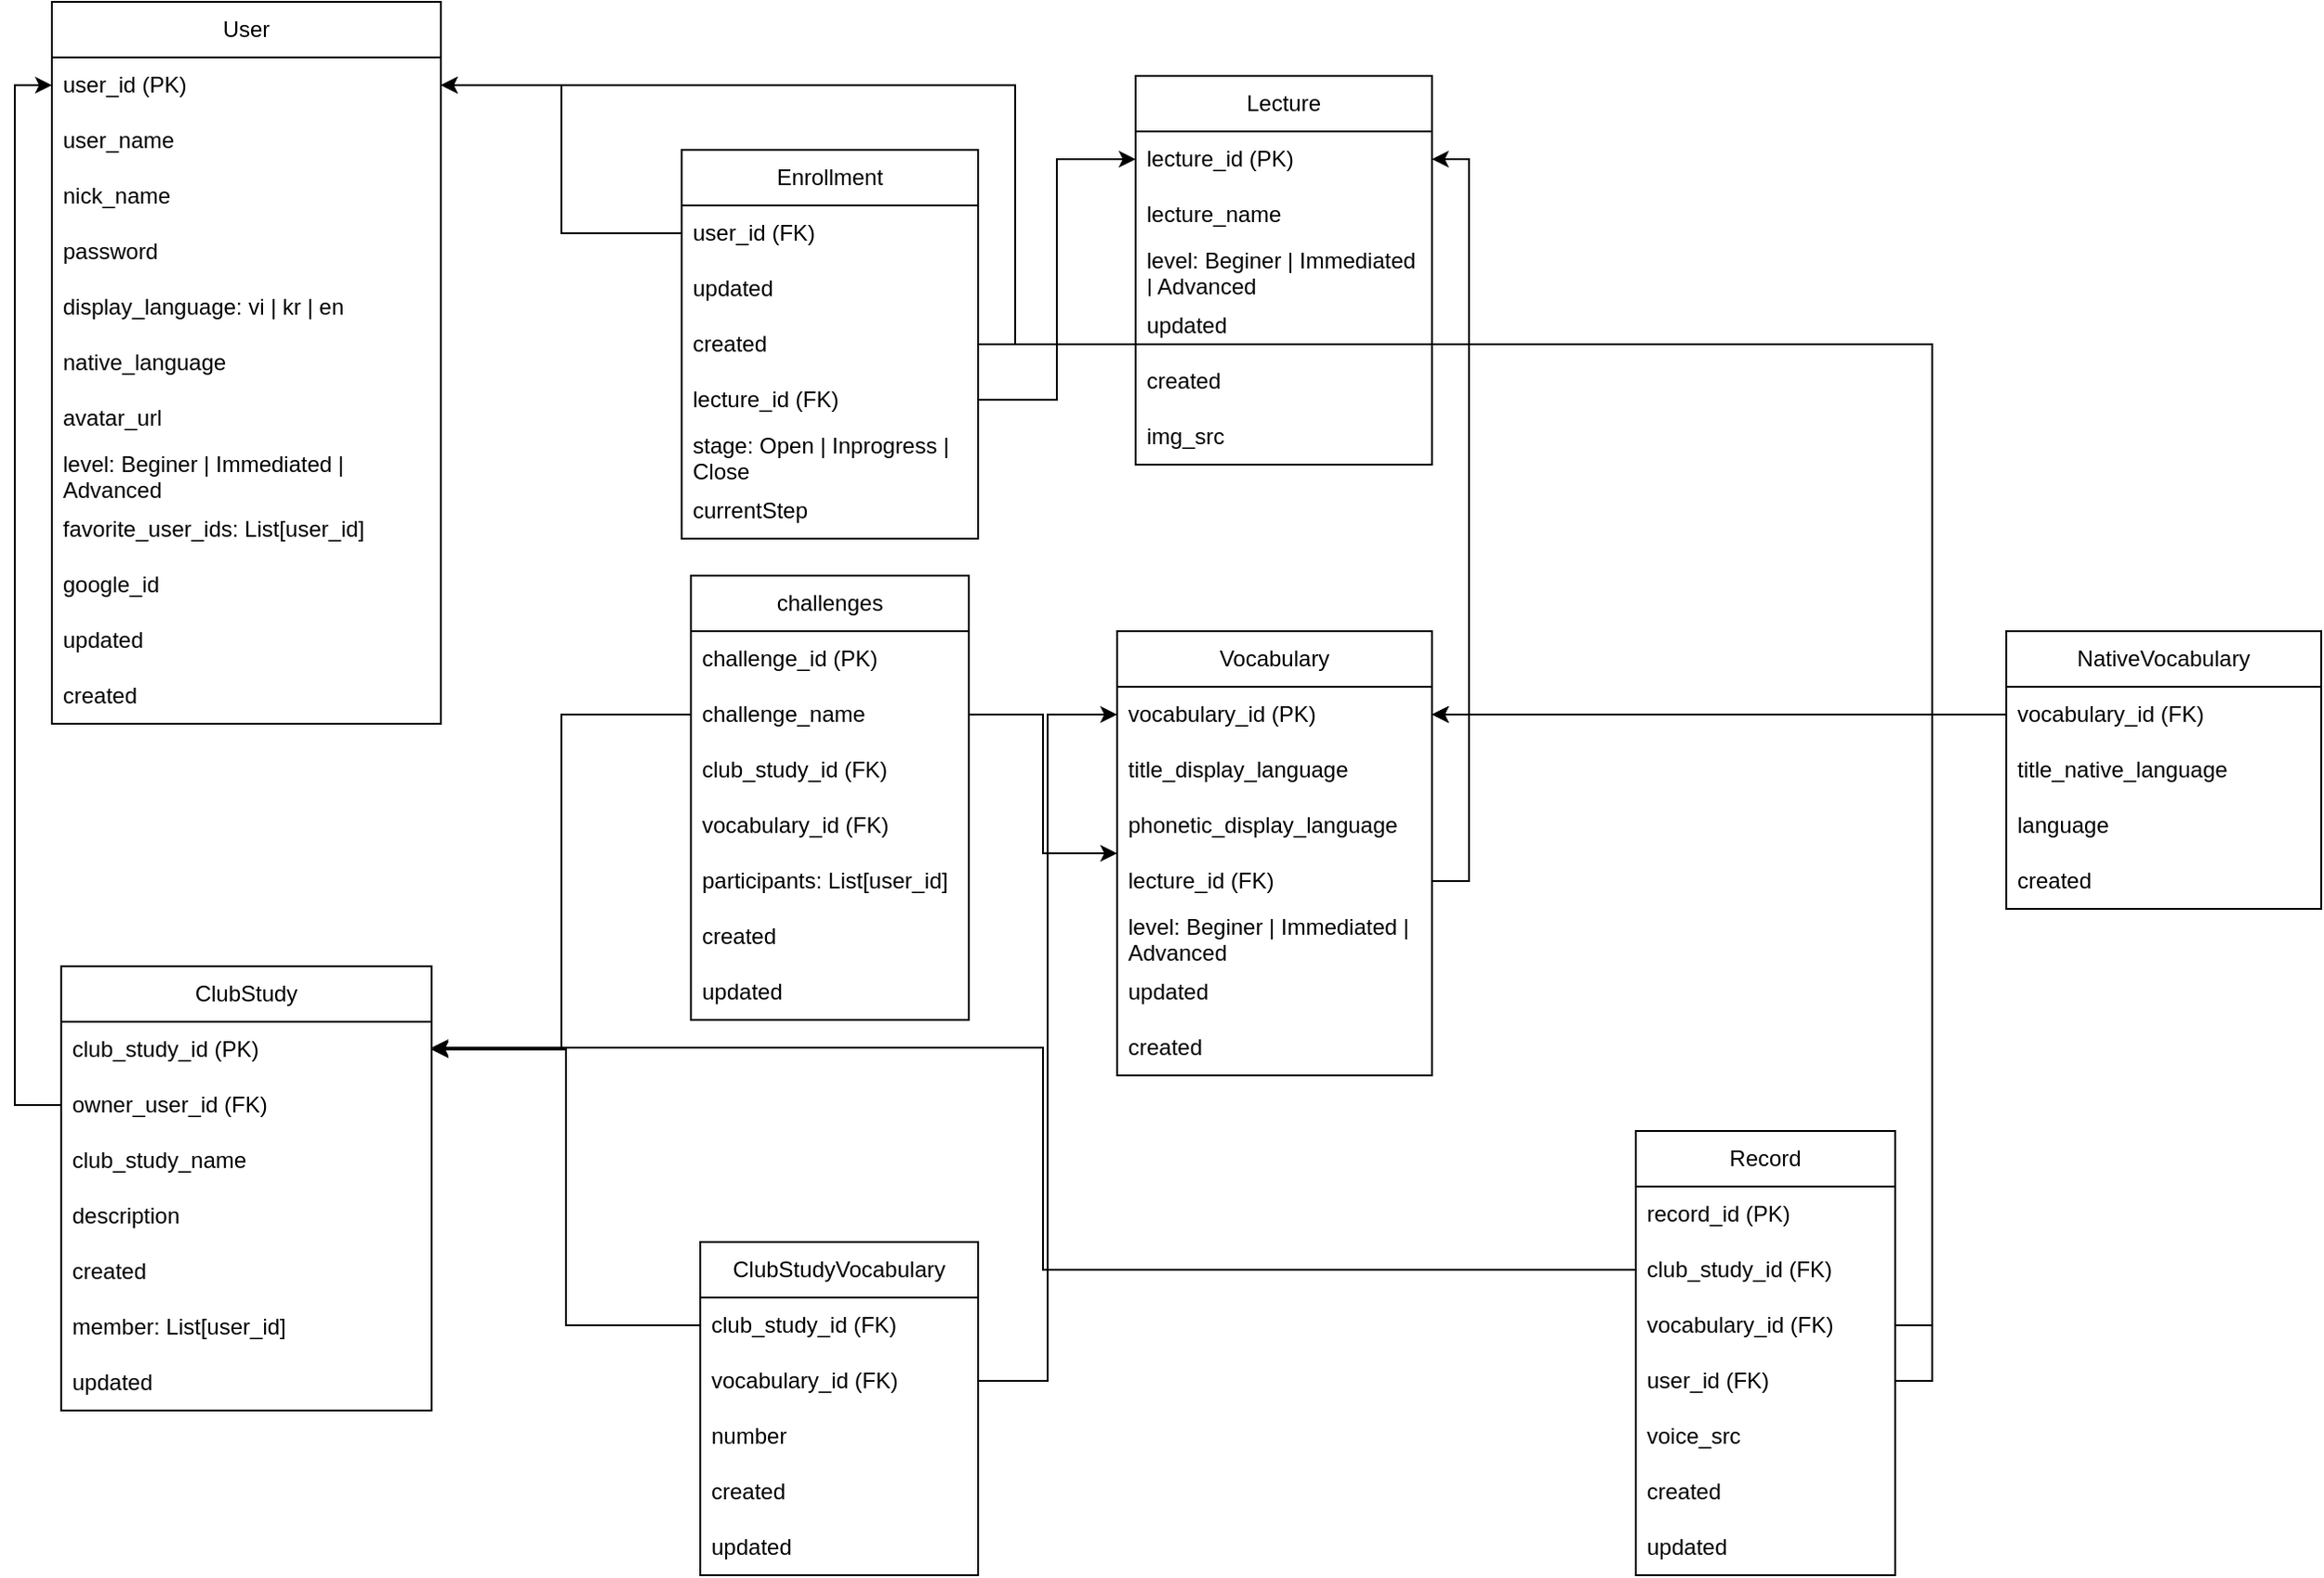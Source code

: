 <mxfile version="22.0.4" type="device">
  <diagram name="Page-1" id="pIwFi4DEmgJ2Dz0jESEC">
    <mxGraphModel dx="1366" dy="1829" grid="1" gridSize="10" guides="1" tooltips="1" connect="1" arrows="0" fold="1" page="1" pageScale="1" pageWidth="850" pageHeight="1100" math="0" shadow="0">
      <root>
        <mxCell id="0" />
        <mxCell id="1" parent="0" />
        <mxCell id="107" value="User&lt;br&gt;" style="swimlane;fontStyle=0;childLayout=stackLayout;horizontal=1;startSize=30;horizontalStack=0;resizeParent=1;resizeParentMax=0;resizeLast=0;collapsible=1;marginBottom=0;whiteSpace=wrap;html=1;" parent="1" vertex="1">
          <mxGeometry x="835" y="-1090" width="210" height="390" as="geometry" />
        </mxCell>
        <mxCell id="108" value="user_id (PK)" style="text;strokeColor=none;fillColor=none;align=left;verticalAlign=middle;spacingLeft=4;spacingRight=4;overflow=hidden;points=[[0,0.5],[1,0.5]];portConstraint=eastwest;rotatable=0;whiteSpace=wrap;html=1;fontStyle=0" parent="107" vertex="1">
          <mxGeometry y="30" width="210" height="30" as="geometry" />
        </mxCell>
        <mxCell id="109" value="user_name" style="text;strokeColor=none;fillColor=none;align=left;verticalAlign=middle;spacingLeft=4;spacingRight=4;overflow=hidden;points=[[0,0.5],[1,0.5]];portConstraint=eastwest;rotatable=0;whiteSpace=wrap;html=1;" parent="107" vertex="1">
          <mxGeometry y="60" width="210" height="30" as="geometry" />
        </mxCell>
        <mxCell id="110" value="nick_name" style="text;strokeColor=none;fillColor=none;align=left;verticalAlign=middle;spacingLeft=4;spacingRight=4;overflow=hidden;points=[[0,0.5],[1,0.5]];portConstraint=eastwest;rotatable=0;whiteSpace=wrap;html=1;" parent="107" vertex="1">
          <mxGeometry y="90" width="210" height="30" as="geometry" />
        </mxCell>
        <mxCell id="111" value="password" style="text;strokeColor=none;fillColor=none;align=left;verticalAlign=middle;spacingLeft=4;spacingRight=4;overflow=hidden;points=[[0,0.5],[1,0.5]];portConstraint=eastwest;rotatable=0;whiteSpace=wrap;html=1;" parent="107" vertex="1">
          <mxGeometry y="120" width="210" height="30" as="geometry" />
        </mxCell>
        <mxCell id="112" value="display_language: vi | kr | en" style="text;strokeColor=none;fillColor=none;align=left;verticalAlign=middle;spacingLeft=4;spacingRight=4;overflow=hidden;points=[[0,0.5],[1,0.5]];portConstraint=eastwest;rotatable=0;whiteSpace=wrap;html=1;" parent="107" vertex="1">
          <mxGeometry y="150" width="210" height="30" as="geometry" />
        </mxCell>
        <mxCell id="113" value="native_language" style="text;strokeColor=none;fillColor=none;align=left;verticalAlign=middle;spacingLeft=4;spacingRight=4;overflow=hidden;points=[[0,0.5],[1,0.5]];portConstraint=eastwest;rotatable=0;whiteSpace=wrap;html=1;" parent="107" vertex="1">
          <mxGeometry y="180" width="210" height="30" as="geometry" />
        </mxCell>
        <mxCell id="114" value="avatar_url" style="text;strokeColor=none;fillColor=none;align=left;verticalAlign=middle;spacingLeft=4;spacingRight=4;overflow=hidden;points=[[0,0.5],[1,0.5]];portConstraint=eastwest;rotatable=0;whiteSpace=wrap;html=1;" parent="107" vertex="1">
          <mxGeometry y="210" width="210" height="30" as="geometry" />
        </mxCell>
        <mxCell id="115" value="level: Beginer | Immediated | Advanced" style="text;strokeColor=none;fillColor=none;align=left;verticalAlign=middle;spacingLeft=4;spacingRight=4;overflow=hidden;points=[[0,0.5],[1,0.5]];portConstraint=eastwest;rotatable=0;whiteSpace=wrap;html=1;" parent="107" vertex="1">
          <mxGeometry y="240" width="210" height="30" as="geometry" />
        </mxCell>
        <mxCell id="116" value="favorite_user_ids: List[user_id]" style="text;strokeColor=none;fillColor=none;align=left;verticalAlign=middle;spacingLeft=4;spacingRight=4;overflow=hidden;points=[[0,0.5],[1,0.5]];portConstraint=eastwest;rotatable=0;whiteSpace=wrap;html=1;" parent="107" vertex="1">
          <mxGeometry y="270" width="210" height="30" as="geometry" />
        </mxCell>
        <mxCell id="117" value="google_id" style="text;strokeColor=none;fillColor=none;align=left;verticalAlign=middle;spacingLeft=4;spacingRight=4;overflow=hidden;points=[[0,0.5],[1,0.5]];portConstraint=eastwest;rotatable=0;whiteSpace=wrap;html=1;" parent="107" vertex="1">
          <mxGeometry y="300" width="210" height="30" as="geometry" />
        </mxCell>
        <mxCell id="118" value="updated" style="text;strokeColor=none;fillColor=none;align=left;verticalAlign=middle;spacingLeft=4;spacingRight=4;overflow=hidden;points=[[0,0.5],[1,0.5]];portConstraint=eastwest;rotatable=0;whiteSpace=wrap;html=1;" parent="107" vertex="1">
          <mxGeometry y="330" width="210" height="30" as="geometry" />
        </mxCell>
        <mxCell id="119" value="created" style="text;strokeColor=none;fillColor=none;align=left;verticalAlign=middle;spacingLeft=4;spacingRight=4;overflow=hidden;points=[[0,0.5],[1,0.5]];portConstraint=eastwest;rotatable=0;whiteSpace=wrap;html=1;" parent="107" vertex="1">
          <mxGeometry y="360" width="210" height="30" as="geometry" />
        </mxCell>
        <mxCell id="120" value="Lecture" style="swimlane;fontStyle=0;childLayout=stackLayout;horizontal=1;startSize=30;horizontalStack=0;resizeParent=1;resizeParentMax=0;resizeLast=0;collapsible=1;marginBottom=0;whiteSpace=wrap;html=1;" parent="1" vertex="1">
          <mxGeometry x="1420" y="-1050" width="160" height="210" as="geometry" />
        </mxCell>
        <mxCell id="121" value="lecture_id (PK)" style="text;strokeColor=none;fillColor=none;align=left;verticalAlign=middle;spacingLeft=4;spacingRight=4;overflow=hidden;points=[[0,0.5],[1,0.5]];portConstraint=eastwest;rotatable=0;whiteSpace=wrap;html=1;" parent="120" vertex="1">
          <mxGeometry y="30" width="160" height="30" as="geometry" />
        </mxCell>
        <mxCell id="122" value="lecture_name" style="text;strokeColor=none;fillColor=none;align=left;verticalAlign=middle;spacingLeft=4;spacingRight=4;overflow=hidden;points=[[0,0.5],[1,0.5]];portConstraint=eastwest;rotatable=0;whiteSpace=wrap;html=1;" parent="120" vertex="1">
          <mxGeometry y="60" width="160" height="30" as="geometry" />
        </mxCell>
        <mxCell id="184" value="level: Beginer | Immediated | Advanced" style="text;strokeColor=none;fillColor=none;align=left;verticalAlign=middle;spacingLeft=4;spacingRight=4;overflow=hidden;points=[[0,0.5],[1,0.5]];portConstraint=eastwest;rotatable=0;whiteSpace=wrap;html=1;" parent="120" vertex="1">
          <mxGeometry y="90" width="160" height="30" as="geometry" />
        </mxCell>
        <mxCell id="123" value="updated" style="text;strokeColor=none;fillColor=none;align=left;verticalAlign=middle;spacingLeft=4;spacingRight=4;overflow=hidden;points=[[0,0.5],[1,0.5]];portConstraint=eastwest;rotatable=0;whiteSpace=wrap;html=1;" parent="120" vertex="1">
          <mxGeometry y="120" width="160" height="30" as="geometry" />
        </mxCell>
        <mxCell id="124" value="created" style="text;strokeColor=none;fillColor=none;align=left;verticalAlign=middle;spacingLeft=4;spacingRight=4;overflow=hidden;points=[[0,0.5],[1,0.5]];portConstraint=eastwest;rotatable=0;whiteSpace=wrap;html=1;" parent="120" vertex="1">
          <mxGeometry y="150" width="160" height="30" as="geometry" />
        </mxCell>
        <mxCell id="125" value="img_src" style="text;strokeColor=none;fillColor=none;align=left;verticalAlign=middle;spacingLeft=4;spacingRight=4;overflow=hidden;points=[[0,0.5],[1,0.5]];portConstraint=eastwest;rotatable=0;whiteSpace=wrap;html=1;" parent="120" vertex="1">
          <mxGeometry y="180" width="160" height="30" as="geometry" />
        </mxCell>
        <mxCell id="126" value="Vocabulary" style="swimlane;fontStyle=0;childLayout=stackLayout;horizontal=1;startSize=30;horizontalStack=0;resizeParent=1;resizeParentMax=0;resizeLast=0;collapsible=1;marginBottom=0;whiteSpace=wrap;html=1;" parent="1" vertex="1">
          <mxGeometry x="1410" y="-750" width="170" height="240" as="geometry" />
        </mxCell>
        <mxCell id="127" value="vocabulary_id&amp;nbsp;(PK)" style="text;strokeColor=none;fillColor=none;align=left;verticalAlign=middle;spacingLeft=4;spacingRight=4;overflow=hidden;points=[[0,0.5],[1,0.5]];portConstraint=eastwest;rotatable=0;whiteSpace=wrap;html=1;" parent="126" vertex="1">
          <mxGeometry y="30" width="170" height="30" as="geometry" />
        </mxCell>
        <mxCell id="128" value="title_display_language" style="text;strokeColor=none;fillColor=none;align=left;verticalAlign=middle;spacingLeft=4;spacingRight=4;overflow=hidden;points=[[0,0.5],[1,0.5]];portConstraint=eastwest;rotatable=0;whiteSpace=wrap;html=1;" parent="126" vertex="1">
          <mxGeometry y="60" width="170" height="30" as="geometry" />
        </mxCell>
        <mxCell id="129" value="phonetic_display_language" style="text;strokeColor=none;fillColor=none;align=left;verticalAlign=middle;spacingLeft=4;spacingRight=4;overflow=hidden;points=[[0,0.5],[1,0.5]];portConstraint=eastwest;rotatable=0;whiteSpace=wrap;html=1;" parent="126" vertex="1">
          <mxGeometry y="90" width="170" height="30" as="geometry" />
        </mxCell>
        <mxCell id="130" value="lecture_id (FK)" style="text;strokeColor=none;fillColor=none;align=left;verticalAlign=middle;spacingLeft=4;spacingRight=4;overflow=hidden;points=[[0,0.5],[1,0.5]];portConstraint=eastwest;rotatable=0;whiteSpace=wrap;html=1;" parent="126" vertex="1">
          <mxGeometry y="120" width="170" height="30" as="geometry" />
        </mxCell>
        <mxCell id="131" value="level: Beginer | Immediated | Advanced" style="text;strokeColor=none;fillColor=none;align=left;verticalAlign=middle;spacingLeft=4;spacingRight=4;overflow=hidden;points=[[0,0.5],[1,0.5]];portConstraint=eastwest;rotatable=0;whiteSpace=wrap;html=1;" parent="126" vertex="1">
          <mxGeometry y="150" width="170" height="30" as="geometry" />
        </mxCell>
        <mxCell id="132" value="updated" style="text;strokeColor=none;fillColor=none;align=left;verticalAlign=middle;spacingLeft=4;spacingRight=4;overflow=hidden;points=[[0,0.5],[1,0.5]];portConstraint=eastwest;rotatable=0;whiteSpace=wrap;html=1;" parent="126" vertex="1">
          <mxGeometry y="180" width="170" height="30" as="geometry" />
        </mxCell>
        <mxCell id="133" value="created" style="text;strokeColor=none;fillColor=none;align=left;verticalAlign=middle;spacingLeft=4;spacingRight=4;overflow=hidden;points=[[0,0.5],[1,0.5]];portConstraint=eastwest;rotatable=0;whiteSpace=wrap;html=1;" parent="126" vertex="1">
          <mxGeometry y="210" width="170" height="30" as="geometry" />
        </mxCell>
        <mxCell id="134" value="ClubStudy" style="swimlane;fontStyle=0;childLayout=stackLayout;horizontal=1;startSize=30;horizontalStack=0;resizeParent=1;resizeParentMax=0;resizeLast=0;collapsible=1;marginBottom=0;whiteSpace=wrap;html=1;" parent="1" vertex="1">
          <mxGeometry x="840" y="-569" width="200" height="240" as="geometry" />
        </mxCell>
        <mxCell id="135" value="club_study_id&amp;nbsp;(PK)" style="text;strokeColor=none;fillColor=none;align=left;verticalAlign=middle;spacingLeft=4;spacingRight=4;overflow=hidden;points=[[0,0.5],[1,0.5]];portConstraint=eastwest;rotatable=0;whiteSpace=wrap;html=1;" parent="134" vertex="1">
          <mxGeometry y="30" width="200" height="30" as="geometry" />
        </mxCell>
        <mxCell id="136" value="owner_user_id (FK)" style="text;strokeColor=none;fillColor=none;align=left;verticalAlign=middle;spacingLeft=4;spacingRight=4;overflow=hidden;points=[[0,0.5],[1,0.5]];portConstraint=eastwest;rotatable=0;whiteSpace=wrap;html=1;" parent="134" vertex="1">
          <mxGeometry y="60" width="200" height="30" as="geometry" />
        </mxCell>
        <mxCell id="137" value="club_study_name" style="text;strokeColor=none;fillColor=none;align=left;verticalAlign=middle;spacingLeft=4;spacingRight=4;overflow=hidden;points=[[0,0.5],[1,0.5]];portConstraint=eastwest;rotatable=0;whiteSpace=wrap;html=1;" parent="134" vertex="1">
          <mxGeometry y="90" width="200" height="30" as="geometry" />
        </mxCell>
        <mxCell id="138" value="description" style="text;strokeColor=none;fillColor=none;align=left;verticalAlign=middle;spacingLeft=4;spacingRight=4;overflow=hidden;points=[[0,0.5],[1,0.5]];portConstraint=eastwest;rotatable=0;whiteSpace=wrap;html=1;" parent="134" vertex="1">
          <mxGeometry y="120" width="200" height="30" as="geometry" />
        </mxCell>
        <mxCell id="139" value="created" style="text;strokeColor=none;fillColor=none;align=left;verticalAlign=middle;spacingLeft=4;spacingRight=4;overflow=hidden;points=[[0,0.5],[1,0.5]];portConstraint=eastwest;rotatable=0;whiteSpace=wrap;html=1;" parent="134" vertex="1">
          <mxGeometry y="150" width="200" height="30" as="geometry" />
        </mxCell>
        <mxCell id="7I4W320AIOWvRdHLikVR-194" value="member: List[user_id]" style="text;strokeColor=none;fillColor=none;align=left;verticalAlign=middle;spacingLeft=4;spacingRight=4;overflow=hidden;points=[[0,0.5],[1,0.5]];portConstraint=eastwest;rotatable=0;whiteSpace=wrap;html=1;" vertex="1" parent="134">
          <mxGeometry y="180" width="200" height="30" as="geometry" />
        </mxCell>
        <mxCell id="140" value="updated" style="text;strokeColor=none;fillColor=none;align=left;verticalAlign=middle;spacingLeft=4;spacingRight=4;overflow=hidden;points=[[0,0.5],[1,0.5]];portConstraint=eastwest;rotatable=0;whiteSpace=wrap;html=1;" parent="134" vertex="1">
          <mxGeometry y="210" width="200" height="30" as="geometry" />
        </mxCell>
        <mxCell id="141" style="edgeStyle=orthogonalEdgeStyle;rounded=0;orthogonalLoop=1;jettySize=auto;html=1;exitX=0;exitY=0.5;exitDx=0;exitDy=0;entryX=0;entryY=0.5;entryDx=0;entryDy=0;" parent="1" source="136" target="108" edge="1">
          <mxGeometry relative="1" as="geometry" />
        </mxCell>
        <mxCell id="148" value="ClubStudyVocabulary" style="swimlane;fontStyle=0;childLayout=stackLayout;horizontal=1;startSize=30;horizontalStack=0;resizeParent=1;resizeParentMax=0;resizeLast=0;collapsible=1;marginBottom=0;whiteSpace=wrap;html=1;" parent="1" vertex="1">
          <mxGeometry x="1185" y="-420" width="150" height="180" as="geometry" />
        </mxCell>
        <mxCell id="149" value="club_study_id (FK)" style="text;strokeColor=none;fillColor=none;align=left;verticalAlign=middle;spacingLeft=4;spacingRight=4;overflow=hidden;points=[[0,0.5],[1,0.5]];portConstraint=eastwest;rotatable=0;whiteSpace=wrap;html=1;" parent="148" vertex="1">
          <mxGeometry y="30" width="150" height="30" as="geometry" />
        </mxCell>
        <mxCell id="150" value="vocabulary_id (FK)" style="text;strokeColor=none;fillColor=none;align=left;verticalAlign=middle;spacingLeft=4;spacingRight=4;overflow=hidden;points=[[0,0.5],[1,0.5]];portConstraint=eastwest;rotatable=0;whiteSpace=wrap;html=1;" parent="148" vertex="1">
          <mxGeometry y="60" width="150" height="30" as="geometry" />
        </mxCell>
        <mxCell id="151" value="number" style="text;strokeColor=none;fillColor=none;align=left;verticalAlign=middle;spacingLeft=4;spacingRight=4;overflow=hidden;points=[[0,0.5],[1,0.5]];portConstraint=eastwest;rotatable=0;whiteSpace=wrap;html=1;" parent="148" vertex="1">
          <mxGeometry y="90" width="150" height="30" as="geometry" />
        </mxCell>
        <mxCell id="152" value="created" style="text;strokeColor=none;fillColor=none;align=left;verticalAlign=middle;spacingLeft=4;spacingRight=4;overflow=hidden;points=[[0,0.5],[1,0.5]];portConstraint=eastwest;rotatable=0;whiteSpace=wrap;html=1;" parent="148" vertex="1">
          <mxGeometry y="120" width="150" height="30" as="geometry" />
        </mxCell>
        <mxCell id="153" value="updated" style="text;strokeColor=none;fillColor=none;align=left;verticalAlign=middle;spacingLeft=4;spacingRight=4;overflow=hidden;points=[[0,0.5],[1,0.5]];portConstraint=eastwest;rotatable=0;whiteSpace=wrap;html=1;" parent="148" vertex="1">
          <mxGeometry y="150" width="150" height="30" as="geometry" />
        </mxCell>
        <mxCell id="155" style="edgeStyle=orthogonalEdgeStyle;rounded=0;orthogonalLoop=1;jettySize=auto;html=1;exitX=1;exitY=0.5;exitDx=0;exitDy=0;" parent="1" source="177" target="121" edge="1">
          <mxGeometry relative="1" as="geometry" />
        </mxCell>
        <mxCell id="156" style="edgeStyle=orthogonalEdgeStyle;rounded=0;orthogonalLoop=1;jettySize=auto;html=1;exitX=0;exitY=0.5;exitDx=0;exitDy=0;" parent="1" source="174" target="108" edge="1">
          <mxGeometry relative="1" as="geometry" />
        </mxCell>
        <mxCell id="158" style="edgeStyle=orthogonalEdgeStyle;rounded=0;orthogonalLoop=1;jettySize=auto;html=1;exitX=0;exitY=0.5;exitDx=0;exitDy=0;" parent="1" source="149" target="135" edge="1">
          <mxGeometry relative="1" as="geometry" />
        </mxCell>
        <mxCell id="159" value="Record" style="swimlane;fontStyle=0;childLayout=stackLayout;horizontal=1;startSize=30;horizontalStack=0;resizeParent=1;resizeParentMax=0;resizeLast=0;collapsible=1;marginBottom=0;whiteSpace=wrap;html=1;" parent="1" vertex="1">
          <mxGeometry x="1690" y="-480" width="140" height="240" as="geometry" />
        </mxCell>
        <mxCell id="160" value="record_id (PK)" style="text;strokeColor=none;fillColor=none;align=left;verticalAlign=middle;spacingLeft=4;spacingRight=4;overflow=hidden;points=[[0,0.5],[1,0.5]];portConstraint=eastwest;rotatable=0;whiteSpace=wrap;html=1;" parent="159" vertex="1">
          <mxGeometry y="30" width="140" height="30" as="geometry" />
        </mxCell>
        <mxCell id="161" value="club_study_id (FK)" style="text;strokeColor=none;fillColor=none;align=left;verticalAlign=middle;spacingLeft=4;spacingRight=4;overflow=hidden;points=[[0,0.5],[1,0.5]];portConstraint=eastwest;rotatable=0;whiteSpace=wrap;html=1;" parent="159" vertex="1">
          <mxGeometry y="60" width="140" height="30" as="geometry" />
        </mxCell>
        <mxCell id="162" value="vocabulary_id&amp;nbsp;(FK)" style="text;strokeColor=none;fillColor=none;align=left;verticalAlign=middle;spacingLeft=4;spacingRight=4;overflow=hidden;points=[[0,0.5],[1,0.5]];portConstraint=eastwest;rotatable=0;whiteSpace=wrap;html=1;" parent="159" vertex="1">
          <mxGeometry y="90" width="140" height="30" as="geometry" />
        </mxCell>
        <mxCell id="163" value="user_id (FK)" style="text;strokeColor=none;fillColor=none;align=left;verticalAlign=middle;spacingLeft=4;spacingRight=4;overflow=hidden;points=[[0,0.5],[1,0.5]];portConstraint=eastwest;rotatable=0;whiteSpace=wrap;html=1;" parent="159" vertex="1">
          <mxGeometry y="120" width="140" height="30" as="geometry" />
        </mxCell>
        <mxCell id="164" value="voice_src" style="text;strokeColor=none;fillColor=none;align=left;verticalAlign=middle;spacingLeft=4;spacingRight=4;overflow=hidden;points=[[0,0.5],[1,0.5]];portConstraint=eastwest;rotatable=0;whiteSpace=wrap;html=1;" parent="159" vertex="1">
          <mxGeometry y="150" width="140" height="30" as="geometry" />
        </mxCell>
        <mxCell id="165" value="created" style="text;strokeColor=none;fillColor=none;align=left;verticalAlign=middle;spacingLeft=4;spacingRight=4;overflow=hidden;points=[[0,0.5],[1,0.5]];portConstraint=eastwest;rotatable=0;whiteSpace=wrap;html=1;" parent="159" vertex="1">
          <mxGeometry y="180" width="140" height="30" as="geometry" />
        </mxCell>
        <mxCell id="166" value="updated" style="text;strokeColor=none;fillColor=none;align=left;verticalAlign=middle;spacingLeft=4;spacingRight=4;overflow=hidden;points=[[0,0.5],[1,0.5]];portConstraint=eastwest;rotatable=0;whiteSpace=wrap;html=1;" parent="159" vertex="1">
          <mxGeometry y="210" width="140" height="30" as="geometry" />
        </mxCell>
        <mxCell id="167" style="edgeStyle=orthogonalEdgeStyle;shape=connector;rounded=0;orthogonalLoop=1;jettySize=auto;html=1;exitX=1;exitY=0.5;exitDx=0;exitDy=0;labelBackgroundColor=default;strokeColor=default;align=center;verticalAlign=middle;fontFamily=Helvetica;fontSize=11;fontColor=default;endArrow=classic;" parent="1" source="162" target="127" edge="1">
          <mxGeometry relative="1" as="geometry" />
        </mxCell>
        <mxCell id="168" style="edgeStyle=orthogonalEdgeStyle;shape=connector;rounded=0;orthogonalLoop=1;jettySize=auto;html=1;exitX=1;exitY=0.5;exitDx=0;exitDy=0;entryX=1;entryY=0.5;entryDx=0;entryDy=0;labelBackgroundColor=default;strokeColor=default;align=center;verticalAlign=middle;fontFamily=Helvetica;fontSize=11;fontColor=default;endArrow=classic;startArrow=none;" parent="1" source="173" target="108" edge="1">
          <mxGeometry relative="1" as="geometry" />
        </mxCell>
        <mxCell id="169" style="edgeStyle=orthogonalEdgeStyle;shape=connector;rounded=0;orthogonalLoop=1;jettySize=auto;html=1;exitX=1;exitY=0.5;exitDx=0;exitDy=0;entryX=1;entryY=0.5;entryDx=0;entryDy=0;labelBackgroundColor=default;strokeColor=default;align=center;verticalAlign=middle;fontFamily=Helvetica;fontSize=11;fontColor=default;endArrow=classic;" parent="1" source="130" target="121" edge="1">
          <mxGeometry relative="1" as="geometry" />
        </mxCell>
        <mxCell id="170" style="edgeStyle=orthogonalEdgeStyle;shape=connector;rounded=0;orthogonalLoop=1;jettySize=auto;html=1;exitX=1;exitY=0.5;exitDx=0;exitDy=0;labelBackgroundColor=default;strokeColor=default;align=center;verticalAlign=middle;fontFamily=Helvetica;fontSize=11;fontColor=default;endArrow=classic;" parent="1" source="150" target="127" edge="1">
          <mxGeometry relative="1" as="geometry" />
        </mxCell>
        <mxCell id="171" style="edgeStyle=orthogonalEdgeStyle;shape=connector;rounded=0;orthogonalLoop=1;jettySize=auto;html=1;exitX=0;exitY=0.5;exitDx=0;exitDy=0;labelBackgroundColor=default;strokeColor=default;align=center;verticalAlign=middle;fontFamily=Helvetica;fontSize=11;fontColor=default;endArrow=classic;" parent="1" source="161" target="135" edge="1">
          <mxGeometry relative="1" as="geometry">
            <Array as="points">
              <mxPoint x="1370" y="-405" />
              <mxPoint x="1370" y="-525" />
            </Array>
          </mxGeometry>
        </mxCell>
        <mxCell id="172" value="" style="edgeStyle=orthogonalEdgeStyle;shape=connector;rounded=0;orthogonalLoop=1;jettySize=auto;html=1;exitX=1;exitY=0.5;exitDx=0;exitDy=0;entryX=1;entryY=0.5;entryDx=0;entryDy=0;labelBackgroundColor=default;strokeColor=default;align=center;verticalAlign=middle;fontFamily=Helvetica;fontSize=11;fontColor=default;endArrow=none;" parent="1" source="163" target="173" edge="1">
          <mxGeometry relative="1" as="geometry">
            <mxPoint x="1830.0" y="-345" as="sourcePoint" />
            <mxPoint x="1040" y="-885" as="targetPoint" />
          </mxGeometry>
        </mxCell>
        <mxCell id="173" value="Enrollment" style="swimlane;fontStyle=0;childLayout=stackLayout;horizontal=1;startSize=30;horizontalStack=0;resizeParent=1;resizeParentMax=0;resizeLast=0;collapsible=1;marginBottom=0;whiteSpace=wrap;html=1;" parent="1" vertex="1">
          <mxGeometry x="1175" y="-1010" width="160" height="210" as="geometry" />
        </mxCell>
        <mxCell id="174" value="user_id (FK)" style="text;strokeColor=none;fillColor=none;align=left;verticalAlign=middle;spacingLeft=4;spacingRight=4;overflow=hidden;points=[[0,0.5],[1,0.5]];portConstraint=eastwest;rotatable=0;whiteSpace=wrap;html=1;" parent="173" vertex="1">
          <mxGeometry y="30" width="160" height="30" as="geometry" />
        </mxCell>
        <mxCell id="175" value="updated" style="text;strokeColor=none;fillColor=none;align=left;verticalAlign=middle;spacingLeft=4;spacingRight=4;overflow=hidden;points=[[0,0.5],[1,0.5]];portConstraint=eastwest;rotatable=0;whiteSpace=wrap;html=1;" parent="173" vertex="1">
          <mxGeometry y="60" width="160" height="30" as="geometry" />
        </mxCell>
        <mxCell id="176" value="created" style="text;strokeColor=none;fillColor=none;align=left;verticalAlign=middle;spacingLeft=4;spacingRight=4;overflow=hidden;points=[[0,0.5],[1,0.5]];portConstraint=eastwest;rotatable=0;whiteSpace=wrap;html=1;" parent="173" vertex="1">
          <mxGeometry y="90" width="160" height="30" as="geometry" />
        </mxCell>
        <mxCell id="177" value="lecture_id (FK)" style="text;strokeColor=none;fillColor=none;align=left;verticalAlign=middle;spacingLeft=4;spacingRight=4;overflow=hidden;points=[[0,0.5],[1,0.5]];portConstraint=eastwest;rotatable=0;whiteSpace=wrap;html=1;" parent="173" vertex="1">
          <mxGeometry y="120" width="160" height="30" as="geometry" />
        </mxCell>
        <mxCell id="186" value="stage: Open | Inprogress | Close" style="text;strokeColor=none;fillColor=none;align=left;verticalAlign=middle;spacingLeft=4;spacingRight=4;overflow=hidden;points=[[0,0.5],[1,0.5]];portConstraint=eastwest;rotatable=0;whiteSpace=wrap;html=1;" parent="173" vertex="1">
          <mxGeometry y="150" width="160" height="30" as="geometry" />
        </mxCell>
        <mxCell id="185" value="currentStep" style="text;strokeColor=none;fillColor=none;align=left;verticalAlign=middle;spacingLeft=4;spacingRight=4;overflow=hidden;points=[[0,0.5],[1,0.5]];portConstraint=eastwest;rotatable=0;whiteSpace=wrap;html=1;" parent="173" vertex="1">
          <mxGeometry y="180" width="160" height="30" as="geometry" />
        </mxCell>
        <mxCell id="178" value="NativeVocabulary" style="swimlane;fontStyle=0;childLayout=stackLayout;horizontal=1;startSize=30;horizontalStack=0;resizeParent=1;resizeParentMax=0;resizeLast=0;collapsible=1;marginBottom=0;whiteSpace=wrap;html=1;" parent="1" vertex="1">
          <mxGeometry x="1890" y="-750" width="170" height="150" as="geometry" />
        </mxCell>
        <mxCell id="179" value="vocabulary_id (FK)" style="text;strokeColor=none;fillColor=none;align=left;verticalAlign=middle;spacingLeft=4;spacingRight=4;overflow=hidden;points=[[0,0.5],[1,0.5]];portConstraint=eastwest;rotatable=0;whiteSpace=wrap;html=1;" parent="178" vertex="1">
          <mxGeometry y="30" width="170" height="30" as="geometry" />
        </mxCell>
        <mxCell id="180" value="title_native_language" style="text;strokeColor=none;fillColor=none;align=left;verticalAlign=middle;spacingLeft=4;spacingRight=4;overflow=hidden;points=[[0,0.5],[1,0.5]];portConstraint=eastwest;rotatable=0;whiteSpace=wrap;html=1;" parent="178" vertex="1">
          <mxGeometry y="60" width="170" height="30" as="geometry" />
        </mxCell>
        <mxCell id="181" value="language" style="text;strokeColor=none;fillColor=none;align=left;verticalAlign=middle;spacingLeft=4;spacingRight=4;overflow=hidden;points=[[0,0.5],[1,0.5]];portConstraint=eastwest;rotatable=0;whiteSpace=wrap;html=1;" parent="178" vertex="1">
          <mxGeometry y="90" width="170" height="30" as="geometry" />
        </mxCell>
        <mxCell id="182" value="created" style="text;strokeColor=none;fillColor=none;align=left;verticalAlign=middle;spacingLeft=4;spacingRight=4;overflow=hidden;points=[[0,0.5],[1,0.5]];portConstraint=eastwest;rotatable=0;whiteSpace=wrap;html=1;" parent="178" vertex="1">
          <mxGeometry y="120" width="170" height="30" as="geometry" />
        </mxCell>
        <mxCell id="183" style="edgeStyle=orthogonalEdgeStyle;rounded=0;orthogonalLoop=1;jettySize=auto;html=1;exitX=0;exitY=0.5;exitDx=0;exitDy=0;" parent="1" source="179" target="127" edge="1">
          <mxGeometry relative="1" as="geometry" />
        </mxCell>
        <mxCell id="7I4W320AIOWvRdHLikVR-186" value="challenges" style="swimlane;fontStyle=0;childLayout=stackLayout;horizontal=1;startSize=30;horizontalStack=0;resizeParent=1;resizeParentMax=0;resizeLast=0;collapsible=1;marginBottom=0;whiteSpace=wrap;html=1;" vertex="1" parent="1">
          <mxGeometry x="1180" y="-780" width="150" height="240" as="geometry" />
        </mxCell>
        <mxCell id="7I4W320AIOWvRdHLikVR-192" value="challenge_id (PK)" style="text;strokeColor=none;fillColor=none;align=left;verticalAlign=middle;spacingLeft=4;spacingRight=4;overflow=hidden;points=[[0,0.5],[1,0.5]];portConstraint=eastwest;rotatable=0;whiteSpace=wrap;html=1;" vertex="1" parent="7I4W320AIOWvRdHLikVR-186">
          <mxGeometry y="30" width="150" height="30" as="geometry" />
        </mxCell>
        <mxCell id="7I4W320AIOWvRdHLikVR-187" value="challenge_name" style="text;strokeColor=none;fillColor=none;align=left;verticalAlign=middle;spacingLeft=4;spacingRight=4;overflow=hidden;points=[[0,0.5],[1,0.5]];portConstraint=eastwest;rotatable=0;whiteSpace=wrap;html=1;" vertex="1" parent="7I4W320AIOWvRdHLikVR-186">
          <mxGeometry y="60" width="150" height="30" as="geometry" />
        </mxCell>
        <mxCell id="7I4W320AIOWvRdHLikVR-193" value="club_study_id (FK)" style="text;strokeColor=none;fillColor=none;align=left;verticalAlign=middle;spacingLeft=4;spacingRight=4;overflow=hidden;points=[[0,0.5],[1,0.5]];portConstraint=eastwest;rotatable=0;whiteSpace=wrap;html=1;" vertex="1" parent="7I4W320AIOWvRdHLikVR-186">
          <mxGeometry y="90" width="150" height="30" as="geometry" />
        </mxCell>
        <mxCell id="7I4W320AIOWvRdHLikVR-188" value="vocabulary_id (FK)" style="text;strokeColor=none;fillColor=none;align=left;verticalAlign=middle;spacingLeft=4;spacingRight=4;overflow=hidden;points=[[0,0.5],[1,0.5]];portConstraint=eastwest;rotatable=0;whiteSpace=wrap;html=1;" vertex="1" parent="7I4W320AIOWvRdHLikVR-186">
          <mxGeometry y="120" width="150" height="30" as="geometry" />
        </mxCell>
        <mxCell id="7I4W320AIOWvRdHLikVR-189" value="participants: List[user_id]" style="text;strokeColor=none;fillColor=none;align=left;verticalAlign=middle;spacingLeft=4;spacingRight=4;overflow=hidden;points=[[0,0.5],[1,0.5]];portConstraint=eastwest;rotatable=0;whiteSpace=wrap;html=1;" vertex="1" parent="7I4W320AIOWvRdHLikVR-186">
          <mxGeometry y="150" width="150" height="30" as="geometry" />
        </mxCell>
        <mxCell id="7I4W320AIOWvRdHLikVR-190" value="created" style="text;strokeColor=none;fillColor=none;align=left;verticalAlign=middle;spacingLeft=4;spacingRight=4;overflow=hidden;points=[[0,0.5],[1,0.5]];portConstraint=eastwest;rotatable=0;whiteSpace=wrap;html=1;" vertex="1" parent="7I4W320AIOWvRdHLikVR-186">
          <mxGeometry y="180" width="150" height="30" as="geometry" />
        </mxCell>
        <mxCell id="7I4W320AIOWvRdHLikVR-191" value="updated" style="text;strokeColor=none;fillColor=none;align=left;verticalAlign=middle;spacingLeft=4;spacingRight=4;overflow=hidden;points=[[0,0.5],[1,0.5]];portConstraint=eastwest;rotatable=0;whiteSpace=wrap;html=1;" vertex="1" parent="7I4W320AIOWvRdHLikVR-186">
          <mxGeometry y="210" width="150" height="30" as="geometry" />
        </mxCell>
        <mxCell id="7I4W320AIOWvRdHLikVR-195" style="edgeStyle=orthogonalEdgeStyle;rounded=0;orthogonalLoop=1;jettySize=auto;html=1;exitX=0;exitY=0.5;exitDx=0;exitDy=0;entryX=1;entryY=0.5;entryDx=0;entryDy=0;" edge="1" parent="1" source="7I4W320AIOWvRdHLikVR-187" target="135">
          <mxGeometry relative="1" as="geometry" />
        </mxCell>
        <mxCell id="7I4W320AIOWvRdHLikVR-197" style="edgeStyle=orthogonalEdgeStyle;rounded=0;orthogonalLoop=1;jettySize=auto;html=1;exitX=1;exitY=0.5;exitDx=0;exitDy=0;" edge="1" parent="1" source="7I4W320AIOWvRdHLikVR-187" target="126">
          <mxGeometry relative="1" as="geometry" />
        </mxCell>
      </root>
    </mxGraphModel>
  </diagram>
</mxfile>
